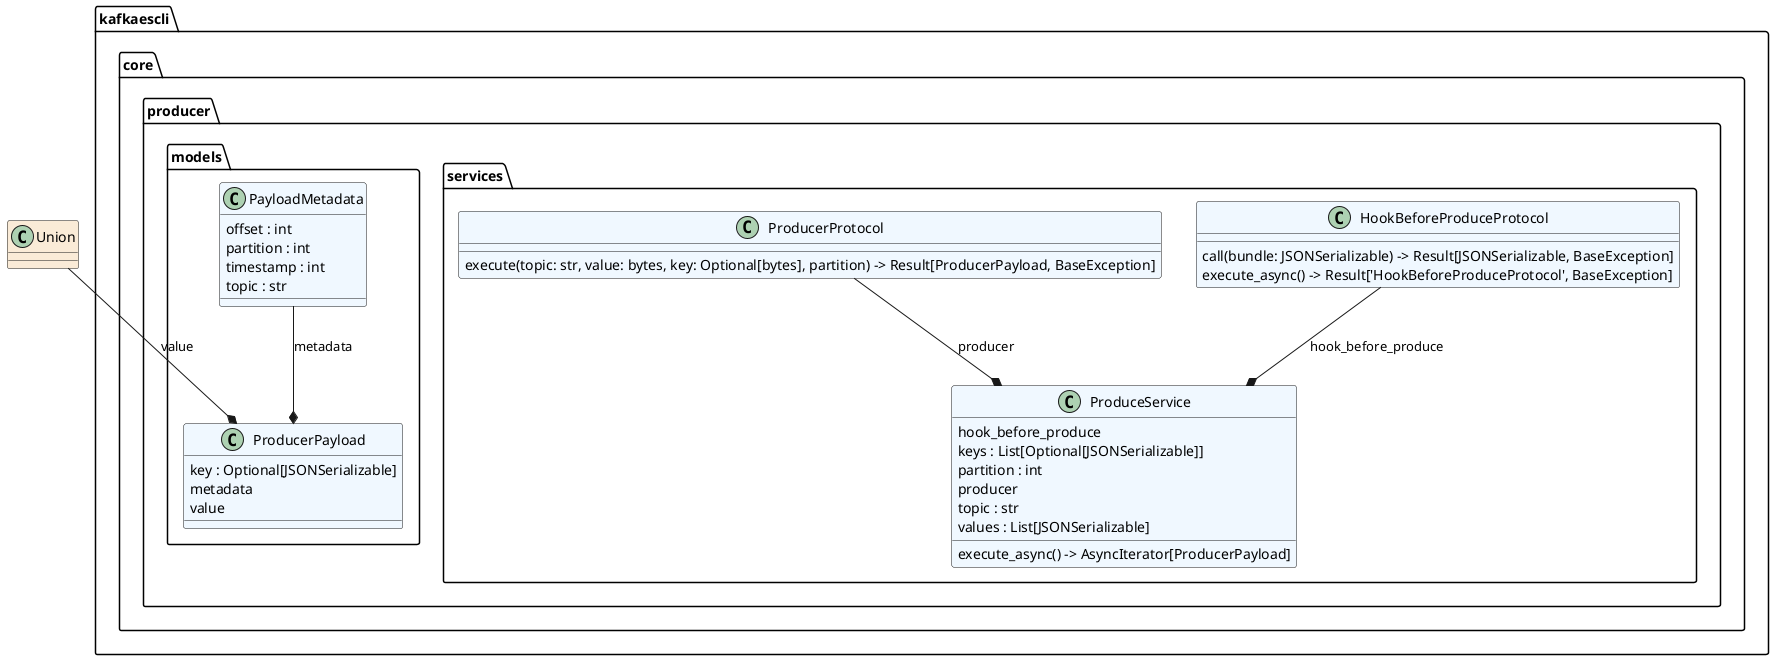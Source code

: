@startuml classes_kafkaescli.core.producer

class "HookBeforeProduceProtocol" as kafkaescli.core.producer.services.HookBeforeProduceProtocol #aliceblue {
  call(bundle: JSONSerializable) -> Result[JSONSerializable, BaseException]
  execute_async() -> Result['HookBeforeProduceProtocol', BaseException]
}
class "PayloadMetadata" as kafkaescli.core.producer.models.PayloadMetadata #aliceblue {
  offset : int
  partition : int
  timestamp : int
  topic : str
}
class "ProduceService" as kafkaescli.core.producer.services.ProduceService #aliceblue {
  hook_before_produce
  keys : List[Optional[JSONSerializable]]
  partition : int
  producer
  topic : str
  values : List[JSONSerializable]
  execute_async() -> AsyncIterator[ProducerPayload]
}
class "ProducerPayload" as kafkaescli.core.producer.models.ProducerPayload #aliceblue {
  key : Optional[JSONSerializable]
  metadata
  value
}
class "ProducerProtocol" as kafkaescli.core.producer.services.ProducerProtocol #aliceblue {
  execute(topic: str, value: bytes, key: Optional[bytes], partition) -> Result[ProducerPayload, BaseException]
}
class "Union" as .Union #antiquewhite {
}
.Union --* kafkaescli.core.producer.models.ProducerPayload : value
kafkaescli.core.producer.models.PayloadMetadata --* kafkaescli.core.producer.models.ProducerPayload : metadata
kafkaescli.core.producer.services.HookBeforeProduceProtocol --* kafkaescli.core.producer.services.ProduceService : hook_before_produce
kafkaescli.core.producer.services.ProducerProtocol --* kafkaescli.core.producer.services.ProduceService : producer
@enduml
